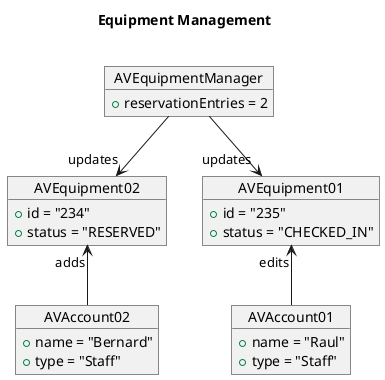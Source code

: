 @startuml
'https://plantuml.com/object-diagram

title Equipment Management \n

object AVAccount01 {
    + name = "Raul"
    + type = "Staff"
}

object AVAccount02 {
    + name = "Bernard"
    + type = "Staff"
}

object AVEquipment01 {
    + id = "235"
    + status = "CHECKED_IN"
}

object AVEquipment02 {
    + id = "234"
    + status = "RESERVED"
}

object AVEquipmentManager {
    + reservationEntries = 2
}

AVEquipment01 "updates" <--up AVEquipmentManager
AVEquipment02 "updates" <--up AVEquipmentManager

AVAccount01 --up> "edits" AVEquipment01
'AVAccount01 --up> "updates" AVReservation02
AVAccount02 --up> "adds" AVEquipment02

@enduml
